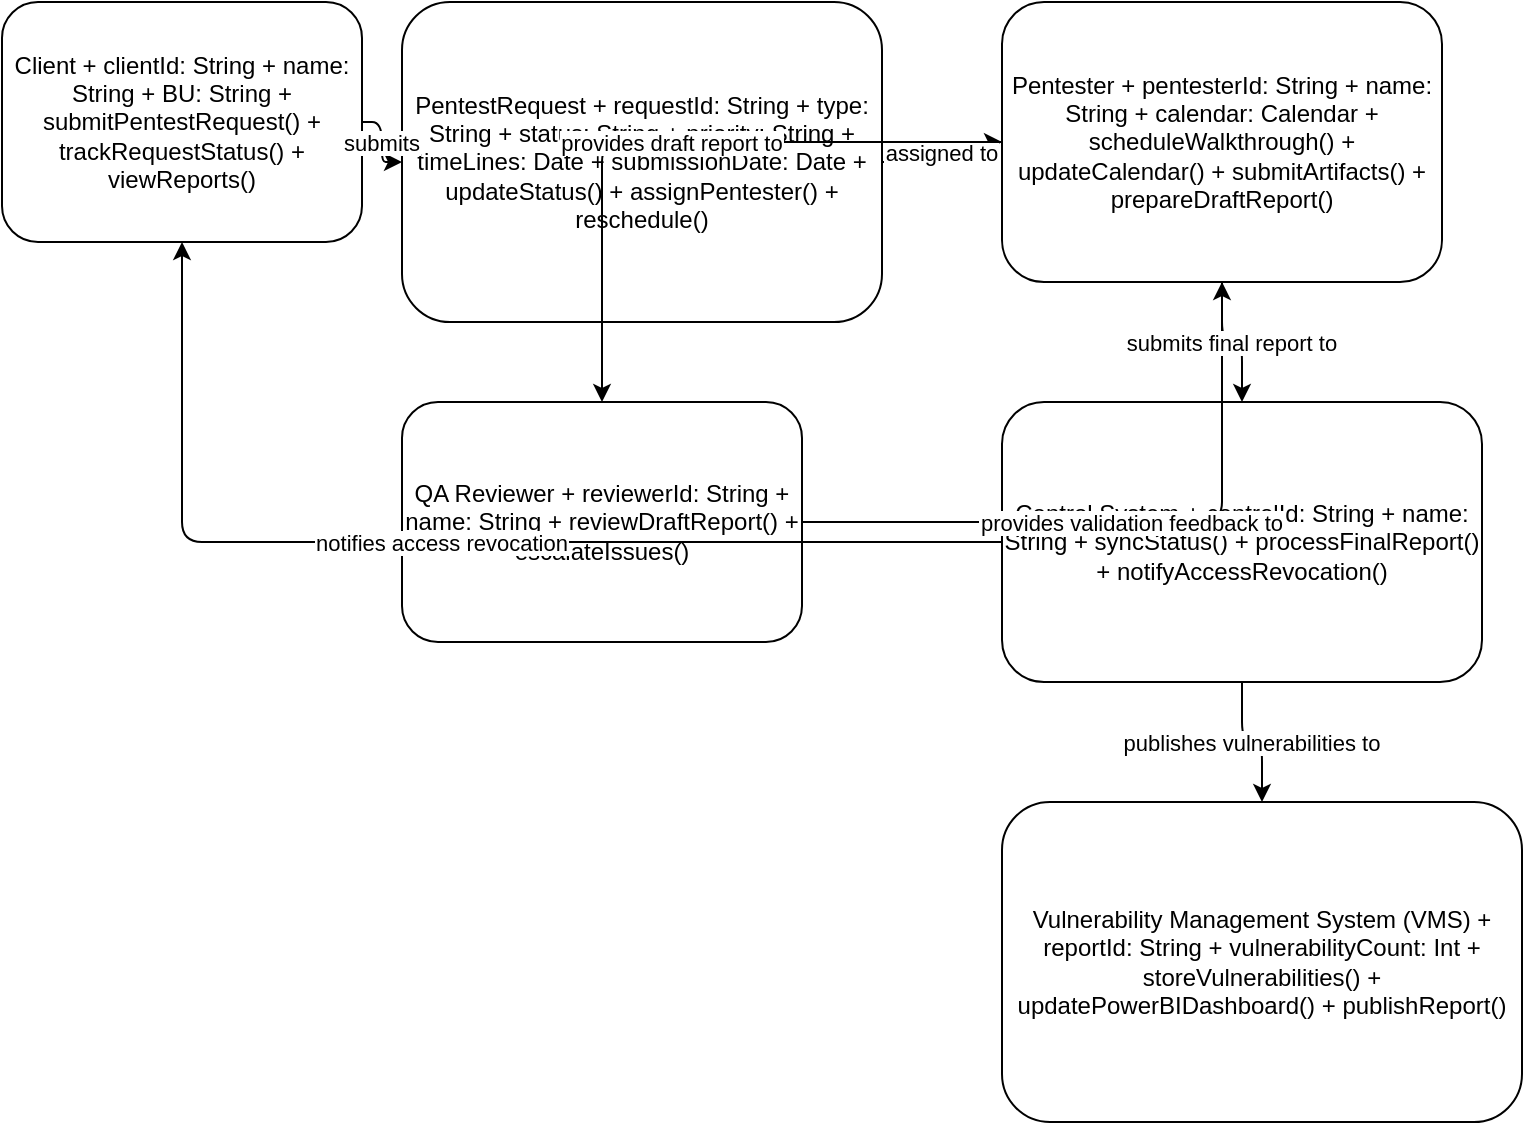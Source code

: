 
<mxfile>
  <diagram name="EnhancedPentestWorkflow" id="enhancedPentestWorkflow">
    <mxGraphModel dx="1000" dy="1000" grid="1" gridSize="10" guides="1" tooltips="1" connect="1" arrows="1" fold="1" page="1" pageScale="1" pageWidth="827" pageHeight="1169" math="0" shadow="0">
      <root>
        <mxCell id="0" />
        <mxCell id="1" parent="0" />
        <!-- Client -->
        <mxCell id="Client" value="Client
+ clientId: String
+ name: String
+ BU: String
+ submitPentestRequest()
+ trackRequestStatus()
+ viewReports()" style="rounded=1;whiteSpace=wrap;html=1;" vertex="1" parent="1">
          <mxGeometry x="100" y="100" width="180" height="120" as="geometry" />
        </mxCell>
        <!-- PentestRequest -->
        <mxCell id="PentestRequest" value="PentestRequest
+ requestId: String
+ type: String
+ status: String
+ priority: String
+ timeLines: Date
+ submissionDate: Date
+ updateStatus()
+ assignPentester()
+ reschedule()" style="rounded=1;whiteSpace=wrap;html=1;" vertex="1" parent="1">
          <mxGeometry x="300" y="100" width="240" height="160" as="geometry" />
        </mxCell>
        <!-- Pentester -->
        <mxCell id="Pentester" value="Pentester
+ pentesterId: String
+ name: String
+ calendar: Calendar
+ scheduleWalkthrough()
+ updateCalendar()
+ submitArtifacts()
+ prepareDraftReport()" style="rounded=1;whiteSpace=wrap;html=1;" vertex="1" parent="1">
          <mxGeometry x="600" y="100" width="220" height="140" as="geometry" />
        </mxCell>
        <!-- QAReviewer -->
        <mxCell id="QAReviewer" value="QA Reviewer
+ reviewerId: String
+ name: String
+ reviewDraftReport()
+ escalateIssues()" style="rounded=1;whiteSpace=wrap;html=1;" vertex="1" parent="1">
          <mxGeometry x="300" y="300" width="200" height="120" as="geometry" />
        </mxCell>
        <!-- ControlSystem -->
        <mxCell id="ControlSystem" value="Control System
+ controlId: String
+ name: String
+ syncStatus()
+ processFinalReport()
+ notifyAccessRevocation()" style="rounded=1;whiteSpace=wrap;html=1;" vertex="1" parent="1">
          <mxGeometry x="600" y="300" width="240" height="140" as="geometry" />
        </mxCell>
        <!-- VMS -->
        <mxCell id="VMS" value="Vulnerability Management System (VMS)
+ reportId: String
+ vulnerabilityCount: Int
+ storeVulnerabilities()
+ updatePowerBIDashboard()
+ publishReport()" style="rounded=1;whiteSpace=wrap;html=1;" vertex="1" parent="1">
          <mxGeometry x="600" y="500" width="260" height="160" as="geometry" />
        </mxCell>
        <!-- Relationships -->
        <mxCell id="rel1" value="submits" edge="1" parent="1" source="Client" target="PentestRequest" style="edgeStyle=orthogonalEdgeStyle;rounded=1;">
          <mxGeometry relative="1" as="geometry" />
        </mxCell>
        <mxCell id="rel2" value="assigned to" edge="1" parent="1" source="PentestRequest" target="Pentester" style="edgeStyle=orthogonalEdgeStyle;rounded=1;">
          <mxGeometry relative="1" as="geometry" />
        </mxCell>
        <mxCell id="rel3" value="provides draft report to" edge="1" parent="1" source="Pentester" target="QAReviewer" style="edgeStyle=orthogonalEdgeStyle;rounded=1;">
          <mxGeometry relative="1" as="geometry" />
        </mxCell>
        <mxCell id="rel4" value="provides validation feedback to" edge="1" parent="1" source="QAReviewer" target="Pentester" style="edgeStyle=orthogonalEdgeStyle;rounded=1;">
          <mxGeometry relative="1" as="geometry" />
        </mxCell>
        <mxCell id="rel5" value="submits final report to" edge="1" parent="1" source="Pentester" target="ControlSystem" style="edgeStyle=orthogonalEdgeStyle;rounded=1;">
          <mxGeometry relative="1" as="geometry" />
        </mxCell>
        <mxCell id="rel6" value="publishes vulnerabilities to" edge="1" parent="1" source="ControlSystem" target="VMS" style="edgeStyle=orthogonalEdgeStyle;rounded=1;">
          <mxGeometry relative="1" as="geometry" />
        </mxCell>
        <mxCell id="rel7" value="notifies access revocation" edge="1" parent="1" source="ControlSystem" target="Client" style="edgeStyle=orthogonalEdgeStyle;rounded=1;">
          <mxGeometry relative="1" as="geometry" />
        </mxCell>
      </root>
    </mxGraphModel>
  </diagram>
</mxfile>
